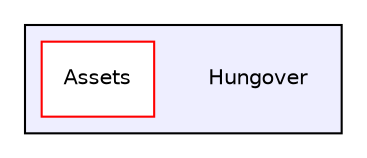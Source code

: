 digraph "Hungover" {
  compound=true
  node [ fontsize="10", fontname="Helvetica"];
  edge [ labelfontsize="10", labelfontname="Helvetica"];
  subgraph clusterdir_0ead07afe371a64cbace6e268b984957 {
    graph [ bgcolor="#eeeeff", pencolor="black", label="" URL="dir_0ead07afe371a64cbace6e268b984957.html"];
    dir_0ead07afe371a64cbace6e268b984957 [shape=plaintext label="Hungover"];
    dir_59585c5070883ae41b03f9c7bfdbd723 [shape=box label="Assets" color="red" fillcolor="white" style="filled" URL="dir_59585c5070883ae41b03f9c7bfdbd723.html"];
  }
}
